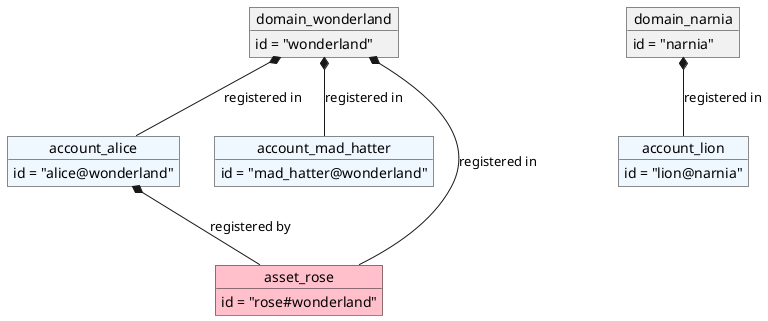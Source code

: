 @startuml

object domain_wonderland {
  id = "wonderland"
}
object account_alice #aliceblue {
  id = "alice@wonderland"
}
object account_mad_hatter #aliceblue {
  id = "mad_hatter@wonderland"
}

object asset_rose #pink {
  id = "rose#wonderland"
}

domain_wonderland *-- account_alice : registered in
domain_wonderland *-- asset_rose : registered in
account_alice *-- asset_rose : registered by
domain_wonderland *-- account_mad_hatter : registered in

object domain_narnia {
  id = "narnia"
}

object account_lion #aliceblue {
  id = "lion@narnia"
}

domain_narnia *-- account_lion : registered in

@enduml
